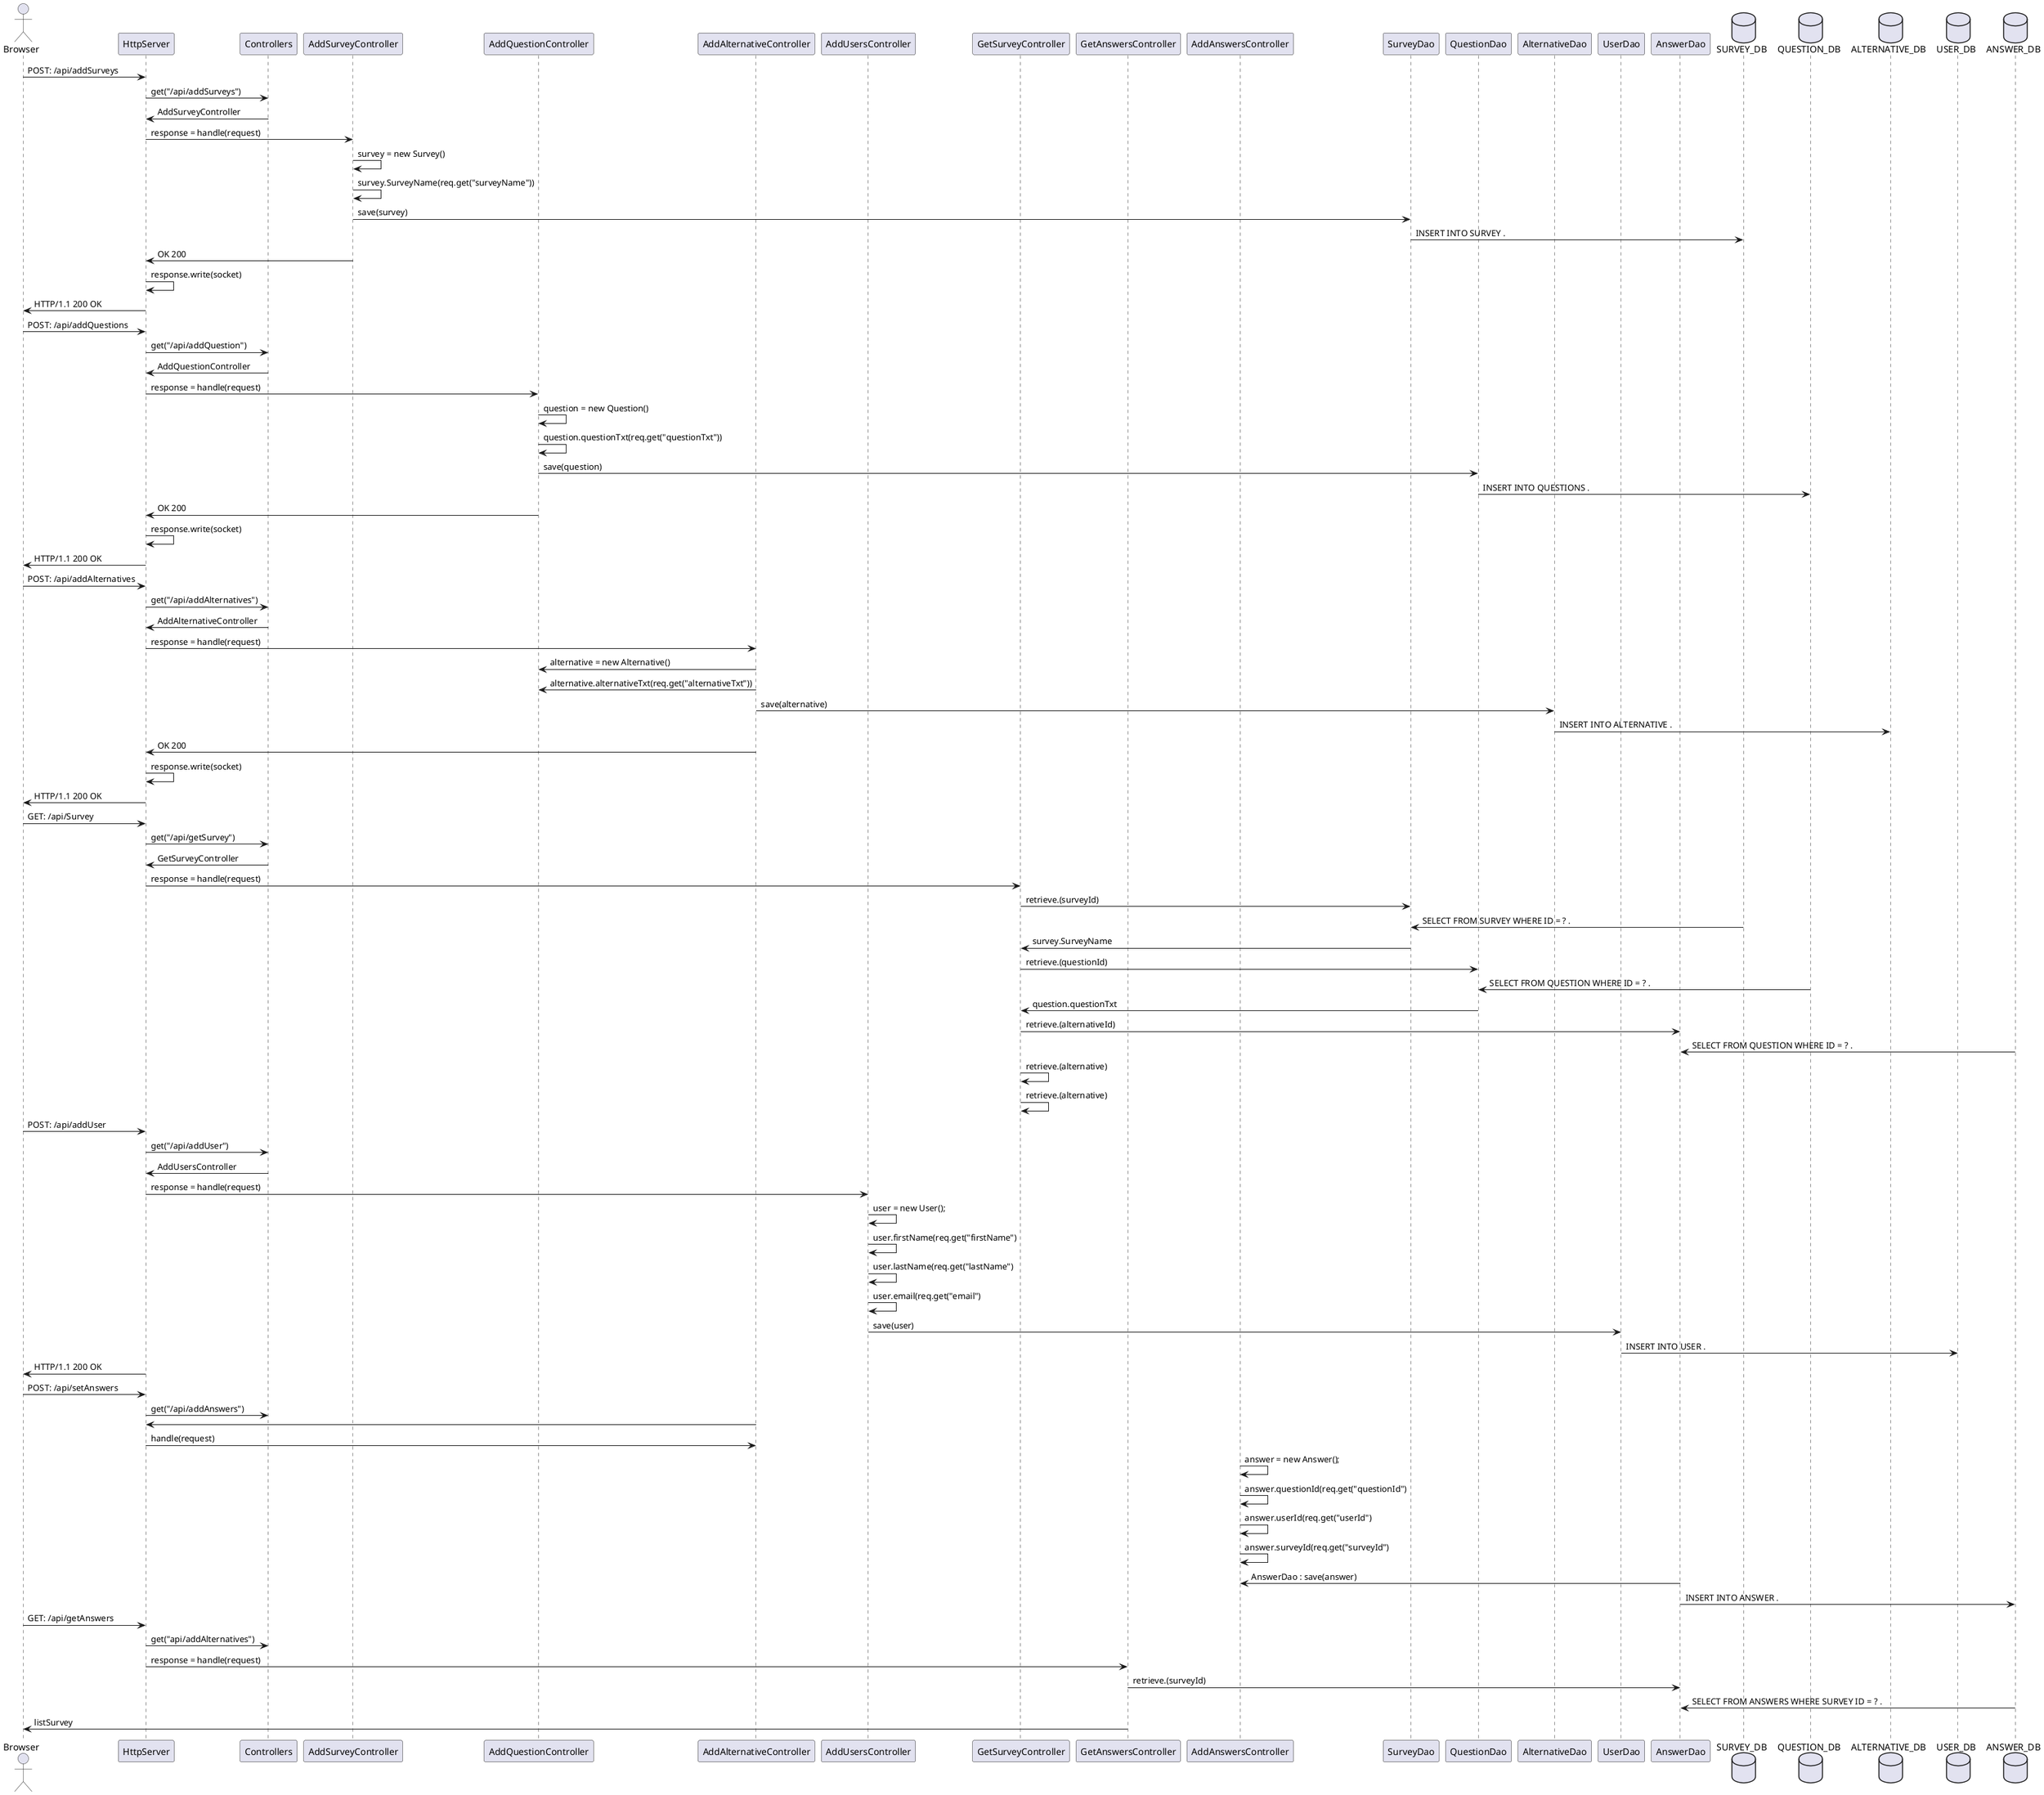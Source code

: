 @startuml
actor Browser
participant HttpServer
Participant Controllers
Participant AddSurveyController
Participant AddQuestionController
Participant AddAlternativeController
Participant AddUsersController
Participant GetSurveyController
Participant GetAnswersController
participant AddAnswersController
participant SurveyDao
participant QuestionDao
participant AlternativeDao
participant UserDao
participant AnswerDao
database SURVEY_DB
database QUESTION_DB
database ALTERNATIVE_DB
database USER_DB
database ANSWER_DB

Browser -> HttpServer: POST: /api/addSurveys
HttpServer -> Controllers: get("/api/addSurveys")
HttpServer <- Controllers: AddSurveyController
HttpServer -> AddSurveyController: response = handle(request)
AddSurveyController -> AddSurveyController: survey = new Survey()
AddSurveyController -> AddSurveyController: survey.SurveyName(req.get("surveyName"))
AddSurveyController -> SurveyDao : save(survey)
SurveyDao -> SURVEY_DB: INSERT INTO SURVEY .
HttpServer <- AddSurveyController: OK 200
HttpServer -> HttpServer: response.write(socket)
Browser <- HttpServer: HTTP/1.1 200 OK

Browser -> HttpServer: POST: /api/addQuestions
HttpServer -> Controllers: get("/api/addQuestion")
HttpServer <- Controllers: AddQuestionController
HttpServer -> AddQuestionController: response = handle(request)
AddQuestionController -> AddQuestionController: question = new Question()
AddQuestionController -> AddQuestionController: question.questionTxt(req.get("questionTxt"))
AddQuestionController -> QuestionDao : save(question)
QuestionDao -> QUESTION_DB: INSERT INTO QUESTIONS .
HttpServer <- AddQuestionController: OK 200
HttpServer -> HttpServer: response.write(socket)
Browser <- HttpServer: HTTP/1.1 200 OK

Browser -> HttpServer: POST: /api/addAlternatives
HttpServer -> Controllers: get("/api/addAlternatives")
HttpServer <- Controllers: AddAlternativeController
HttpServer -> AddAlternativeController: response = handle(request)
AddAlternativeController -> AddQuestionController: alternative = new Alternative()
AddAlternativeController -> AddQuestionController: alternative.alternativeTxt(req.get("alternativeTxt"))
AddAlternativeController -> AlternativeDao : save(alternative)
AlternativeDao -> ALTERNATIVE_DB: INSERT INTO ALTERNATIVE .
HttpServer <- AddAlternativeController: OK 200
HttpServer -> HttpServer: response.write(socket)
Browser <- HttpServer: HTTP/1.1 200 OK

Browser -> HttpServer: GET: /api/Survey
HttpServer -> Controllers: get("/api/getSurvey")
HttpServer <- Controllers: GetSurveyController
HttpServer -> GetSurveyController: response = handle(request)
GetSurveyController -> SurveyDao: retrieve.(surveyId)
SurveyDao <- SURVEY_DB: SELECT FROM SURVEY WHERE ID = ? .
SurveyDao -> GetSurveyController: survey.SurveyName
GetSurveyController -> QuestionDao: retrieve.(questionId)
QuestionDao <- QUESTION_DB: SELECT FROM QUESTION WHERE ID = ? .
QuestionDao -> GetSurveyController: question.questionTxt
GetSurveyController -> AnswerDao: retrieve.(alternativeId)
AnswerDao <- ANSWER_DB: SELECT FROM QUESTION WHERE ID = ? .
GetSurveyController -> GetSurveyController: retrieve.(alternative)
GetSurveyController -> GetSurveyController: retrieve.(alternative)
Browser -> HttpServer: POST: /api/addUser
HttpServer -> Controllers: get("/api/addUser")
HttpServer <- Controllers: AddUsersController
HttpServer -> AddUsersController: response = handle(request)
AddUsersController -> AddUsersController: user = new User();
AddUsersController -> AddUsersController: user.firstName(req.get("firstName")
AddUsersController -> AddUsersController: user.lastName(req.get("lastName")
AddUsersController -> AddUsersController: user.email(req.get("email")
AddUsersController -> UserDao : save(user)
UserDao -> USER_DB: INSERT INTO USER .
Browser <- HttpServer: HTTP/1.1 200 OK
Browser -> HttpServer: POST: /api/setAnswers
HttpServer -> Controllers: get("/api/addAnswers")
HttpServer <- AddAlternativeController
HttpServer -> AddAlternativeController: handle(request)
AddAnswersController -> AddAnswersController: answer = new Answer();
AddAnswersController -> AddAnswersController: answer.questionId(req.get("questionId")
AddAnswersController -> AddAnswersController: answer.userId(req.get("userId")
AddAnswersController -> AddAnswersController: answer.surveyId(req.get("surveyId")
AnswerDao -> AddAnswersController: AnswerDao : save(answer)
AnswerDao -> ANSWER_DB: INSERT INTO ANSWER .

Browser -> HttpServer: GET: /api/getAnswers
HttpServer -> Controllers: get("api/addAlternatives")
HttpServer -> GetAnswersController: response = handle(request)
GetAnswersController -> AnswerDao: retrieve.(surveyId)
AnswerDao <- ANSWER_DB: SELECT FROM ANSWERS WHERE SURVEY ID = ? .
Browser <- GetAnswersController : listSurvey







@enduml